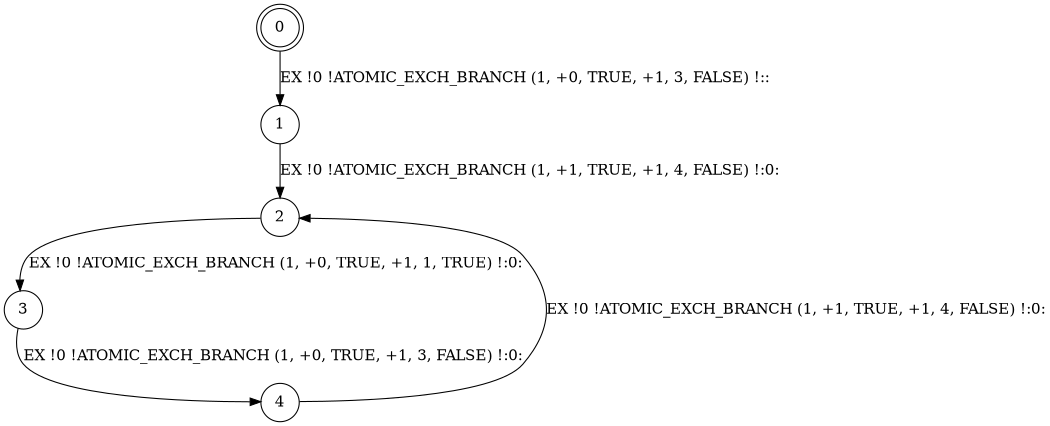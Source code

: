 digraph BCG {
size = "7, 10.5";
center = TRUE;
node [shape = circle];
0 [peripheries = 2];
0 -> 1 [label = "EX !0 !ATOMIC_EXCH_BRANCH (1, +0, TRUE, +1, 3, FALSE) !::"];
1 -> 2 [label = "EX !0 !ATOMIC_EXCH_BRANCH (1, +1, TRUE, +1, 4, FALSE) !:0:"];
2 -> 3 [label = "EX !0 !ATOMIC_EXCH_BRANCH (1, +0, TRUE, +1, 1, TRUE) !:0:"];
3 -> 4 [label = "EX !0 !ATOMIC_EXCH_BRANCH (1, +0, TRUE, +1, 3, FALSE) !:0:"];
4 -> 2 [label = "EX !0 !ATOMIC_EXCH_BRANCH (1, +1, TRUE, +1, 4, FALSE) !:0:"];
}
